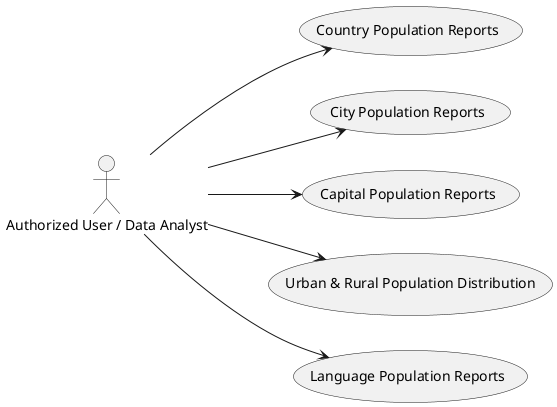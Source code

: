 @startuml
left to right direction

actor "Authorized User / Data Analyst" as User

usecase "Country Population Reports" as Country
usecase "City Population Reports" as City
usecase "Capital Population Reports" as Capital
usecase "Urban & Rural Population Distribution" as UrbanRural
usecase "Language Population Reports" as Language

User --> Country
User --> City
User --> Capital
User --> UrbanRural
User --> Language
@enduml